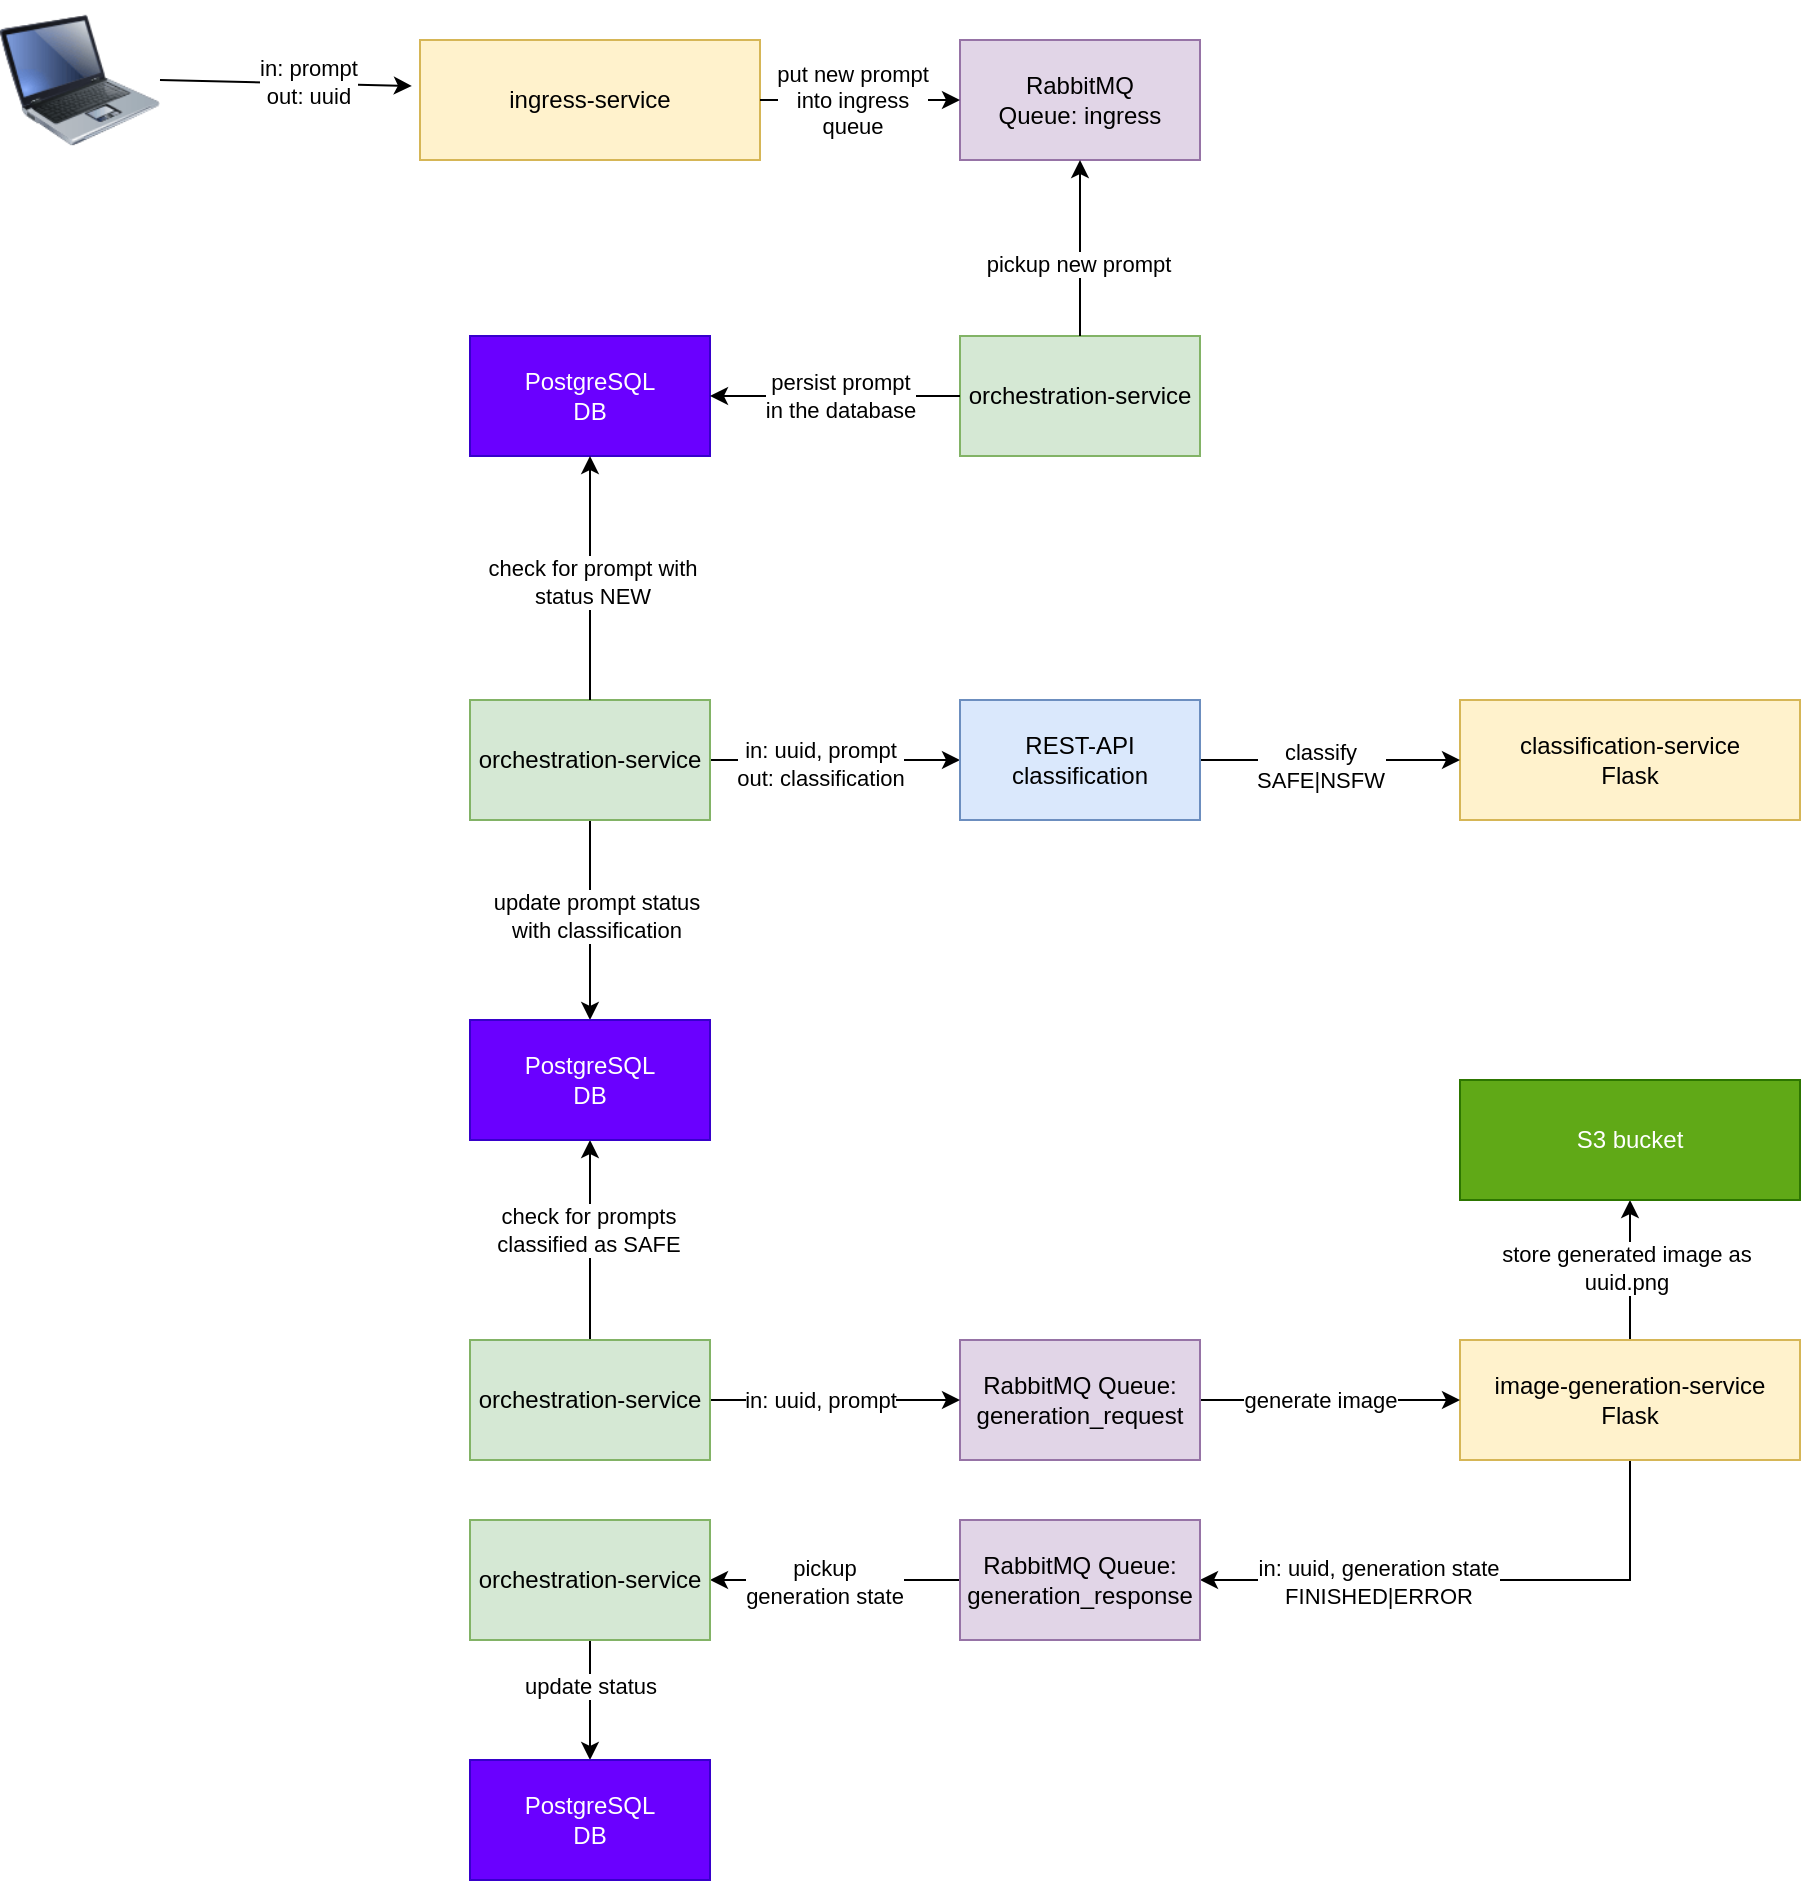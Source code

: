 <mxfile version="24.1.0" type="device">
  <diagram name="Page-1" id="OOwkSEOufSbgSdbPdrM7">
    <mxGraphModel dx="1728" dy="983" grid="1" gridSize="10" guides="1" tooltips="1" connect="1" arrows="1" fold="1" page="1" pageScale="1" pageWidth="827" pageHeight="1169" math="0" shadow="0">
      <root>
        <mxCell id="0" />
        <mxCell id="1" parent="0" />
        <mxCell id="EbzEwfZ4jWfW755_oU14-1" value="" style="image;html=1;image=img/lib/clip_art/computers/Laptop_128x128.png" parent="1" vertex="1">
          <mxGeometry x="30" y="140" width="80" height="80" as="geometry" />
        </mxCell>
        <mxCell id="EbzEwfZ4jWfW755_oU14-2" value="PostgreSQL&lt;br&gt;DB" style="rounded=0;whiteSpace=wrap;html=1;fillColor=#6a00ff;strokeColor=#3700CC;fontColor=#ffffff;" parent="1" vertex="1">
          <mxGeometry x="265" y="308" width="120" height="60" as="geometry" />
        </mxCell>
        <mxCell id="EbzEwfZ4jWfW755_oU14-3" value="orchestration-service" style="rounded=0;whiteSpace=wrap;html=1;fillColor=#d5e8d4;strokeColor=#82b366;" parent="1" vertex="1">
          <mxGeometry x="510" y="308" width="120" height="60" as="geometry" />
        </mxCell>
        <mxCell id="EbzEwfZ4jWfW755_oU14-6" value="RabbitMQ&lt;br&gt;Queue: ingress" style="rounded=0;whiteSpace=wrap;html=1;fillColor=#e1d5e7;strokeColor=#9673a6;" parent="1" vertex="1">
          <mxGeometry x="510" y="160" width="120" height="60" as="geometry" />
        </mxCell>
        <mxCell id="EbzEwfZ4jWfW755_oU14-7" value="" style="endArrow=classic;html=1;rounded=0;exitX=1;exitY=0.5;exitDx=0;exitDy=0;entryX=-0.024;entryY=0.383;entryDx=0;entryDy=0;entryPerimeter=0;" parent="1" source="EbzEwfZ4jWfW755_oU14-1" target="EbzEwfZ4jWfW755_oU14-11" edge="1">
          <mxGeometry width="50" height="50" relative="1" as="geometry">
            <mxPoint x="240" y="420" as="sourcePoint" />
            <mxPoint x="440" y="400" as="targetPoint" />
          </mxGeometry>
        </mxCell>
        <mxCell id="EbzEwfZ4jWfW755_oU14-8" value="in: prompt&lt;br&gt;out: uuid" style="edgeLabel;html=1;align=center;verticalAlign=middle;resizable=0;points=[];" parent="EbzEwfZ4jWfW755_oU14-7" vertex="1" connectable="0">
          <mxGeometry x="0.174" y="1" relative="1" as="geometry">
            <mxPoint as="offset" />
          </mxGeometry>
        </mxCell>
        <mxCell id="EbzEwfZ4jWfW755_oU14-9" value="classification-service&lt;br&gt;Flask" style="rounded=0;whiteSpace=wrap;html=1;fillColor=#fff2cc;strokeColor=#d6b656;" parent="1" vertex="1">
          <mxGeometry x="760" y="490" width="170" height="60" as="geometry" />
        </mxCell>
        <mxCell id="5te3xSewgh9jbeagQutY-17" style="edgeStyle=orthogonalEdgeStyle;rounded=0;orthogonalLoop=1;jettySize=auto;html=1;exitX=0.5;exitY=0;exitDx=0;exitDy=0;entryX=0.5;entryY=1;entryDx=0;entryDy=0;" parent="1" source="EbzEwfZ4jWfW755_oU14-10" target="5te3xSewgh9jbeagQutY-16" edge="1">
          <mxGeometry relative="1" as="geometry" />
        </mxCell>
        <mxCell id="5te3xSewgh9jbeagQutY-18" value="store generated image as&lt;br&gt;uuid.png" style="edgeLabel;html=1;align=center;verticalAlign=middle;resizable=0;points=[];" parent="5te3xSewgh9jbeagQutY-17" vertex="1" connectable="0">
          <mxGeometry x="0.029" y="2" relative="1" as="geometry">
            <mxPoint as="offset" />
          </mxGeometry>
        </mxCell>
        <mxCell id="5te3xSewgh9jbeagQutY-20" style="edgeStyle=orthogonalEdgeStyle;rounded=0;orthogonalLoop=1;jettySize=auto;html=1;exitX=0.5;exitY=1;exitDx=0;exitDy=0;entryX=1;entryY=0.5;entryDx=0;entryDy=0;" parent="1" source="EbzEwfZ4jWfW755_oU14-10" target="5te3xSewgh9jbeagQutY-19" edge="1">
          <mxGeometry relative="1" as="geometry" />
        </mxCell>
        <mxCell id="5te3xSewgh9jbeagQutY-22" value="in: uuid, generation state&lt;br&gt;FINISHED|ERROR" style="edgeLabel;html=1;align=center;verticalAlign=middle;resizable=0;points=[];" parent="5te3xSewgh9jbeagQutY-20" vertex="1" connectable="0">
          <mxGeometry x="0.353" y="1" relative="1" as="geometry">
            <mxPoint as="offset" />
          </mxGeometry>
        </mxCell>
        <mxCell id="EbzEwfZ4jWfW755_oU14-10" value="image-generation-service&lt;br&gt;Flask" style="rounded=0;whiteSpace=wrap;html=1;fillColor=#fff2cc;strokeColor=#d6b656;" parent="1" vertex="1">
          <mxGeometry x="760" y="810" width="170" height="60" as="geometry" />
        </mxCell>
        <mxCell id="EbzEwfZ4jWfW755_oU14-11" value="ingress-service" style="rounded=0;whiteSpace=wrap;html=1;fillColor=#fff2cc;strokeColor=#d6b656;" parent="1" vertex="1">
          <mxGeometry x="240" y="160" width="170" height="60" as="geometry" />
        </mxCell>
        <mxCell id="EbzEwfZ4jWfW755_oU14-12" value="" style="endArrow=classic;html=1;rounded=0;exitX=1;exitY=0.5;exitDx=0;exitDy=0;entryX=0;entryY=0.5;entryDx=0;entryDy=0;" parent="1" source="EbzEwfZ4jWfW755_oU14-11" target="EbzEwfZ4jWfW755_oU14-6" edge="1">
          <mxGeometry width="50" height="50" relative="1" as="geometry">
            <mxPoint x="390" y="450" as="sourcePoint" />
            <mxPoint x="440" y="400" as="targetPoint" />
          </mxGeometry>
        </mxCell>
        <mxCell id="EbzEwfZ4jWfW755_oU14-15" value="put new prompt&lt;br&gt;into ingress&lt;br&gt;queue" style="edgeLabel;html=1;align=center;verticalAlign=middle;resizable=0;points=[];" parent="EbzEwfZ4jWfW755_oU14-12" vertex="1" connectable="0">
          <mxGeometry x="-0.08" relative="1" as="geometry">
            <mxPoint as="offset" />
          </mxGeometry>
        </mxCell>
        <mxCell id="EbzEwfZ4jWfW755_oU14-13" value="" style="endArrow=classic;html=1;rounded=0;exitX=0.5;exitY=0;exitDx=0;exitDy=0;entryX=0.5;entryY=1;entryDx=0;entryDy=0;" parent="1" source="EbzEwfZ4jWfW755_oU14-3" target="EbzEwfZ4jWfW755_oU14-6" edge="1">
          <mxGeometry width="50" height="50" relative="1" as="geometry">
            <mxPoint x="390" y="450" as="sourcePoint" />
            <mxPoint x="440" y="400" as="targetPoint" />
          </mxGeometry>
        </mxCell>
        <mxCell id="EbzEwfZ4jWfW755_oU14-14" value="pickup new prompt" style="edgeLabel;html=1;align=center;verticalAlign=middle;resizable=0;points=[];" parent="EbzEwfZ4jWfW755_oU14-13" vertex="1" connectable="0">
          <mxGeometry x="-0.171" y="1" relative="1" as="geometry">
            <mxPoint as="offset" />
          </mxGeometry>
        </mxCell>
        <mxCell id="EbzEwfZ4jWfW755_oU14-16" value="" style="endArrow=classic;html=1;rounded=0;exitX=0;exitY=0.5;exitDx=0;exitDy=0;entryX=1;entryY=0.5;entryDx=0;entryDy=0;" parent="1" source="EbzEwfZ4jWfW755_oU14-3" target="EbzEwfZ4jWfW755_oU14-2" edge="1">
          <mxGeometry width="50" height="50" relative="1" as="geometry">
            <mxPoint x="390" y="398" as="sourcePoint" />
            <mxPoint x="440" y="348" as="targetPoint" />
          </mxGeometry>
        </mxCell>
        <mxCell id="EbzEwfZ4jWfW755_oU14-17" value="persist prompt&lt;br&gt;in the database" style="edgeLabel;html=1;align=center;verticalAlign=middle;resizable=0;points=[];" parent="EbzEwfZ4jWfW755_oU14-16" vertex="1" connectable="0">
          <mxGeometry x="0.232" y="-3" relative="1" as="geometry">
            <mxPoint x="17" y="3" as="offset" />
          </mxGeometry>
        </mxCell>
        <mxCell id="5te3xSewgh9jbeagQutY-1" style="edgeStyle=orthogonalEdgeStyle;rounded=0;orthogonalLoop=1;jettySize=auto;html=1;exitX=1;exitY=0.5;exitDx=0;exitDy=0;entryX=0;entryY=0.5;entryDx=0;entryDy=0;" parent="1" source="EbzEwfZ4jWfW755_oU14-18" target="EbzEwfZ4jWfW755_oU14-21" edge="1">
          <mxGeometry relative="1" as="geometry" />
        </mxCell>
        <mxCell id="5te3xSewgh9jbeagQutY-8" value="in: uuid, prompt&lt;br&gt;out: classification" style="edgeLabel;html=1;align=center;verticalAlign=middle;resizable=0;points=[];" parent="5te3xSewgh9jbeagQutY-1" vertex="1" connectable="0">
          <mxGeometry x="-0.296" y="-2" relative="1" as="geometry">
            <mxPoint x="11" as="offset" />
          </mxGeometry>
        </mxCell>
        <mxCell id="5te3xSewgh9jbeagQutY-10" style="edgeStyle=orthogonalEdgeStyle;rounded=0;orthogonalLoop=1;jettySize=auto;html=1;exitX=0.5;exitY=1;exitDx=0;exitDy=0;entryX=0.5;entryY=0;entryDx=0;entryDy=0;" parent="1" source="EbzEwfZ4jWfW755_oU14-18" target="5te3xSewgh9jbeagQutY-9" edge="1">
          <mxGeometry relative="1" as="geometry" />
        </mxCell>
        <mxCell id="5te3xSewgh9jbeagQutY-11" value="update prompt status&lt;br&gt;with classification" style="edgeLabel;html=1;align=center;verticalAlign=middle;resizable=0;points=[];" parent="5te3xSewgh9jbeagQutY-10" vertex="1" connectable="0">
          <mxGeometry x="-0.04" y="3" relative="1" as="geometry">
            <mxPoint as="offset" />
          </mxGeometry>
        </mxCell>
        <mxCell id="EbzEwfZ4jWfW755_oU14-18" value="orchestration-service" style="rounded=0;whiteSpace=wrap;html=1;fillColor=#d5e8d4;strokeColor=#82b366;" parent="1" vertex="1">
          <mxGeometry x="265" y="490" width="120" height="60" as="geometry" />
        </mxCell>
        <mxCell id="EbzEwfZ4jWfW755_oU14-19" value="" style="endArrow=classic;html=1;rounded=0;entryX=0.5;entryY=1;entryDx=0;entryDy=0;exitX=0.5;exitY=0;exitDx=0;exitDy=0;" parent="1" source="EbzEwfZ4jWfW755_oU14-18" target="EbzEwfZ4jWfW755_oU14-2" edge="1">
          <mxGeometry width="50" height="50" relative="1" as="geometry">
            <mxPoint x="325" y="480" as="sourcePoint" />
            <mxPoint x="440" y="400" as="targetPoint" />
          </mxGeometry>
        </mxCell>
        <mxCell id="EbzEwfZ4jWfW755_oU14-20" value="check for prompt with&lt;br&gt;status NEW" style="edgeLabel;html=1;align=center;verticalAlign=middle;resizable=0;points=[];" parent="EbzEwfZ4jWfW755_oU14-19" vertex="1" connectable="0">
          <mxGeometry x="-0.024" y="-1" relative="1" as="geometry">
            <mxPoint as="offset" />
          </mxGeometry>
        </mxCell>
        <mxCell id="5te3xSewgh9jbeagQutY-2" style="edgeStyle=orthogonalEdgeStyle;rounded=0;orthogonalLoop=1;jettySize=auto;html=1;exitX=1;exitY=0.5;exitDx=0;exitDy=0;entryX=0;entryY=0.5;entryDx=0;entryDy=0;" parent="1" source="EbzEwfZ4jWfW755_oU14-21" target="EbzEwfZ4jWfW755_oU14-9" edge="1">
          <mxGeometry relative="1" as="geometry" />
        </mxCell>
        <mxCell id="5te3xSewgh9jbeagQutY-7" value="classify&lt;br&gt;SAFE|NSFW" style="edgeLabel;html=1;align=center;verticalAlign=middle;resizable=0;points=[];" parent="5te3xSewgh9jbeagQutY-2" vertex="1" connectable="0">
          <mxGeometry x="-0.385" y="-3" relative="1" as="geometry">
            <mxPoint x="20" as="offset" />
          </mxGeometry>
        </mxCell>
        <mxCell id="EbzEwfZ4jWfW755_oU14-21" value="REST-API&lt;br&gt;classification" style="rounded=0;whiteSpace=wrap;html=1;fillColor=#dae8fc;strokeColor=#6c8ebf;" parent="1" vertex="1">
          <mxGeometry x="510" y="490" width="120" height="60" as="geometry" />
        </mxCell>
        <mxCell id="5te3xSewgh9jbeagQutY-4" style="edgeStyle=orthogonalEdgeStyle;rounded=0;orthogonalLoop=1;jettySize=auto;html=1;exitX=1;exitY=0.5;exitDx=0;exitDy=0;entryX=0;entryY=0.5;entryDx=0;entryDy=0;" parent="1" source="5te3xSewgh9jbeagQutY-3" target="EbzEwfZ4jWfW755_oU14-10" edge="1">
          <mxGeometry relative="1" as="geometry" />
        </mxCell>
        <mxCell id="5te3xSewgh9jbeagQutY-15" value="generate image" style="edgeLabel;html=1;align=center;verticalAlign=middle;resizable=0;points=[];" parent="5te3xSewgh9jbeagQutY-4" vertex="1" connectable="0">
          <mxGeometry x="-0.215" y="-1" relative="1" as="geometry">
            <mxPoint x="9" y="-1" as="offset" />
          </mxGeometry>
        </mxCell>
        <mxCell id="5te3xSewgh9jbeagQutY-3" value="RabbitMQ Queue: generation_request" style="rounded=0;whiteSpace=wrap;html=1;fillColor=#e1d5e7;strokeColor=#9673a6;" parent="1" vertex="1">
          <mxGeometry x="510" y="810" width="120" height="60" as="geometry" />
        </mxCell>
        <mxCell id="5te3xSewgh9jbeagQutY-6" style="edgeStyle=orthogonalEdgeStyle;rounded=0;orthogonalLoop=1;jettySize=auto;html=1;exitX=1;exitY=0.5;exitDx=0;exitDy=0;entryX=0;entryY=0.5;entryDx=0;entryDy=0;" parent="1" source="5te3xSewgh9jbeagQutY-5" target="5te3xSewgh9jbeagQutY-3" edge="1">
          <mxGeometry relative="1" as="geometry" />
        </mxCell>
        <mxCell id="5te3xSewgh9jbeagQutY-14" value="in: uuid, prompt" style="edgeLabel;html=1;align=center;verticalAlign=middle;resizable=0;points=[];" parent="5te3xSewgh9jbeagQutY-6" vertex="1" connectable="0">
          <mxGeometry x="-0.232" y="-3" relative="1" as="geometry">
            <mxPoint x="7" y="-3" as="offset" />
          </mxGeometry>
        </mxCell>
        <mxCell id="5te3xSewgh9jbeagQutY-12" style="edgeStyle=orthogonalEdgeStyle;rounded=0;orthogonalLoop=1;jettySize=auto;html=1;exitX=0.5;exitY=0;exitDx=0;exitDy=0;entryX=0.5;entryY=1;entryDx=0;entryDy=0;" parent="1" source="5te3xSewgh9jbeagQutY-5" target="5te3xSewgh9jbeagQutY-9" edge="1">
          <mxGeometry relative="1" as="geometry" />
        </mxCell>
        <mxCell id="5te3xSewgh9jbeagQutY-13" value="check for prompts&lt;br&gt;classified as SAFE" style="edgeLabel;html=1;align=center;verticalAlign=middle;resizable=0;points=[];" parent="5te3xSewgh9jbeagQutY-12" vertex="1" connectable="0">
          <mxGeometry x="0.1" y="1" relative="1" as="geometry">
            <mxPoint as="offset" />
          </mxGeometry>
        </mxCell>
        <mxCell id="5te3xSewgh9jbeagQutY-5" value="orchestration-service" style="rounded=0;whiteSpace=wrap;html=1;fillColor=#d5e8d4;strokeColor=#82b366;" parent="1" vertex="1">
          <mxGeometry x="265" y="810" width="120" height="60" as="geometry" />
        </mxCell>
        <mxCell id="5te3xSewgh9jbeagQutY-9" value="PostgreSQL&lt;br&gt;DB" style="rounded=0;whiteSpace=wrap;html=1;fillColor=#6a00ff;strokeColor=#3700CC;fontColor=#ffffff;" parent="1" vertex="1">
          <mxGeometry x="265" y="650" width="120" height="60" as="geometry" />
        </mxCell>
        <mxCell id="5te3xSewgh9jbeagQutY-16" value="S3 bucket" style="rounded=0;whiteSpace=wrap;html=1;fillColor=#60a917;strokeColor=#2D7600;fontColor=#ffffff;" parent="1" vertex="1">
          <mxGeometry x="760" y="680" width="170" height="60" as="geometry" />
        </mxCell>
        <mxCell id="5te3xSewgh9jbeagQutY-24" style="edgeStyle=orthogonalEdgeStyle;rounded=0;orthogonalLoop=1;jettySize=auto;html=1;exitX=0;exitY=0.5;exitDx=0;exitDy=0;entryX=1;entryY=0.5;entryDx=0;entryDy=0;" parent="1" source="5te3xSewgh9jbeagQutY-19" target="5te3xSewgh9jbeagQutY-23" edge="1">
          <mxGeometry relative="1" as="geometry" />
        </mxCell>
        <mxCell id="5te3xSewgh9jbeagQutY-25" value="pickup&lt;br&gt;generation state" style="edgeLabel;html=1;align=center;verticalAlign=middle;resizable=0;points=[];" parent="5te3xSewgh9jbeagQutY-24" vertex="1" connectable="0">
          <mxGeometry x="0.088" y="1" relative="1" as="geometry">
            <mxPoint as="offset" />
          </mxGeometry>
        </mxCell>
        <mxCell id="5te3xSewgh9jbeagQutY-19" value="RabbitMQ Queue:&lt;br&gt;generation_response" style="rounded=0;whiteSpace=wrap;html=1;fillColor=#e1d5e7;strokeColor=#9673a6;" parent="1" vertex="1">
          <mxGeometry x="510" y="900" width="120" height="60" as="geometry" />
        </mxCell>
        <mxCell id="5te3xSewgh9jbeagQutY-28" style="edgeStyle=orthogonalEdgeStyle;rounded=0;orthogonalLoop=1;jettySize=auto;html=1;exitX=0.5;exitY=1;exitDx=0;exitDy=0;entryX=0.5;entryY=0;entryDx=0;entryDy=0;" parent="1" source="5te3xSewgh9jbeagQutY-23" target="5te3xSewgh9jbeagQutY-27" edge="1">
          <mxGeometry relative="1" as="geometry" />
        </mxCell>
        <mxCell id="5te3xSewgh9jbeagQutY-29" value="update status" style="edgeLabel;html=1;align=center;verticalAlign=middle;resizable=0;points=[];" parent="5te3xSewgh9jbeagQutY-28" vertex="1" connectable="0">
          <mxGeometry x="-0.233" relative="1" as="geometry">
            <mxPoint as="offset" />
          </mxGeometry>
        </mxCell>
        <mxCell id="5te3xSewgh9jbeagQutY-23" value="orchestration-service" style="rounded=0;whiteSpace=wrap;html=1;fillColor=#d5e8d4;strokeColor=#82b366;" parent="1" vertex="1">
          <mxGeometry x="265" y="900" width="120" height="60" as="geometry" />
        </mxCell>
        <mxCell id="5te3xSewgh9jbeagQutY-27" value="PostgreSQL&lt;br&gt;DB" style="rounded=0;whiteSpace=wrap;html=1;fillColor=#6a00ff;strokeColor=#3700CC;fontColor=#ffffff;" parent="1" vertex="1">
          <mxGeometry x="265" y="1020" width="120" height="60" as="geometry" />
        </mxCell>
      </root>
    </mxGraphModel>
  </diagram>
</mxfile>

